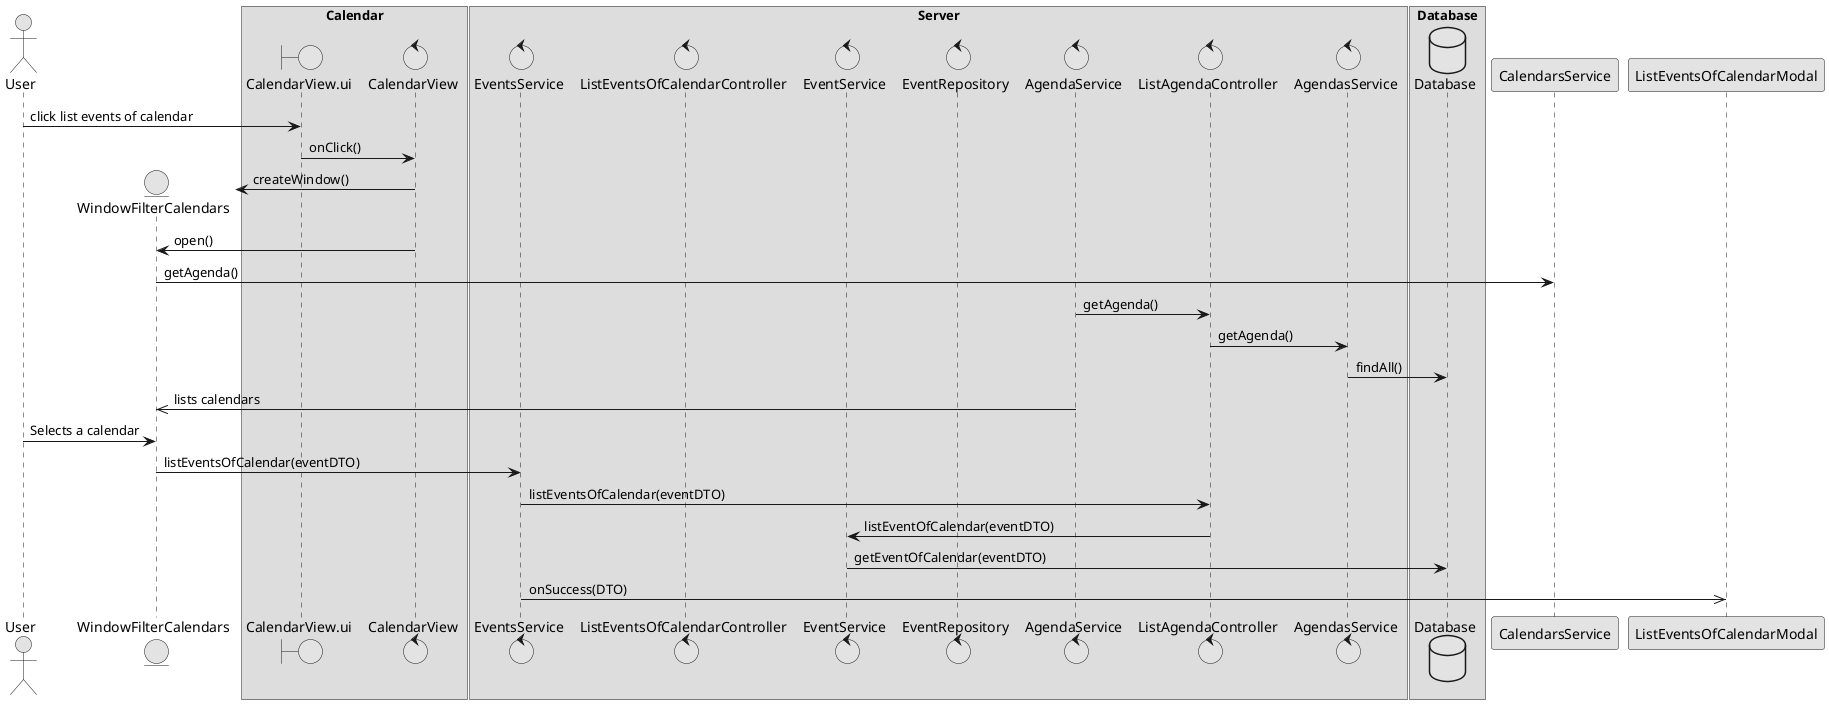 @startuml  design4
skinparam handwritten false
skinparam monochrome true
skinparam packageStyle rect
skinparam defaultFontName FG Virgil
skinparam shadowing false

actor User
boundary CalendarView.ui
control CalendarView
entity WindowFilterCalendars
control EventsService
control EventRepository
control ListEventsOfCalendarController
control ListAgendaController
control EventService
control AgendaService
control AgendasService
database Database

box "Calendar"
participant CalendarView.ui
participant CalendarView
end box

box "Server"
participant EventsService
participant ListEventsOfCalendarController
participant EventService
participant EventRepository
participant AgendaService
participant ListAgendaController
participant AgendasService
end box

box "Database"
participant Database
end box

User -> CalendarView.ui : click list events of calendar
CalendarView.ui -> CalendarView : onClick()
create WindowFilterCalendars
CalendarView -> WindowFilterCalendars : createWindow()
CalendarView -> WindowFilterCalendars : open()
WindowFilterCalendars -> CalendarsService : getAgenda()
AgendaService -> ListAgendaController : getAgenda()
ListAgendaController -> AgendasService : getAgenda()
AgendasService -> Database : findAll()
AgendaService ->> WindowFilterCalendars : lists calendars
User -> WindowFilterCalendars : Selects a calendar
WindowFilterCalendars -> EventsService : listEventsOfCalendar(eventDTO)
EventsService -> ListAgendaController : listEventsOfCalendar(eventDTO)
ListAgendaController -> EventService : listEventOfCalendar(eventDTO)
EventService -> Database : getEventOfCalendar(eventDTO)
EventsService ->> ListEventsOfCalendarModal : onSuccess(DTO)

@enduml
